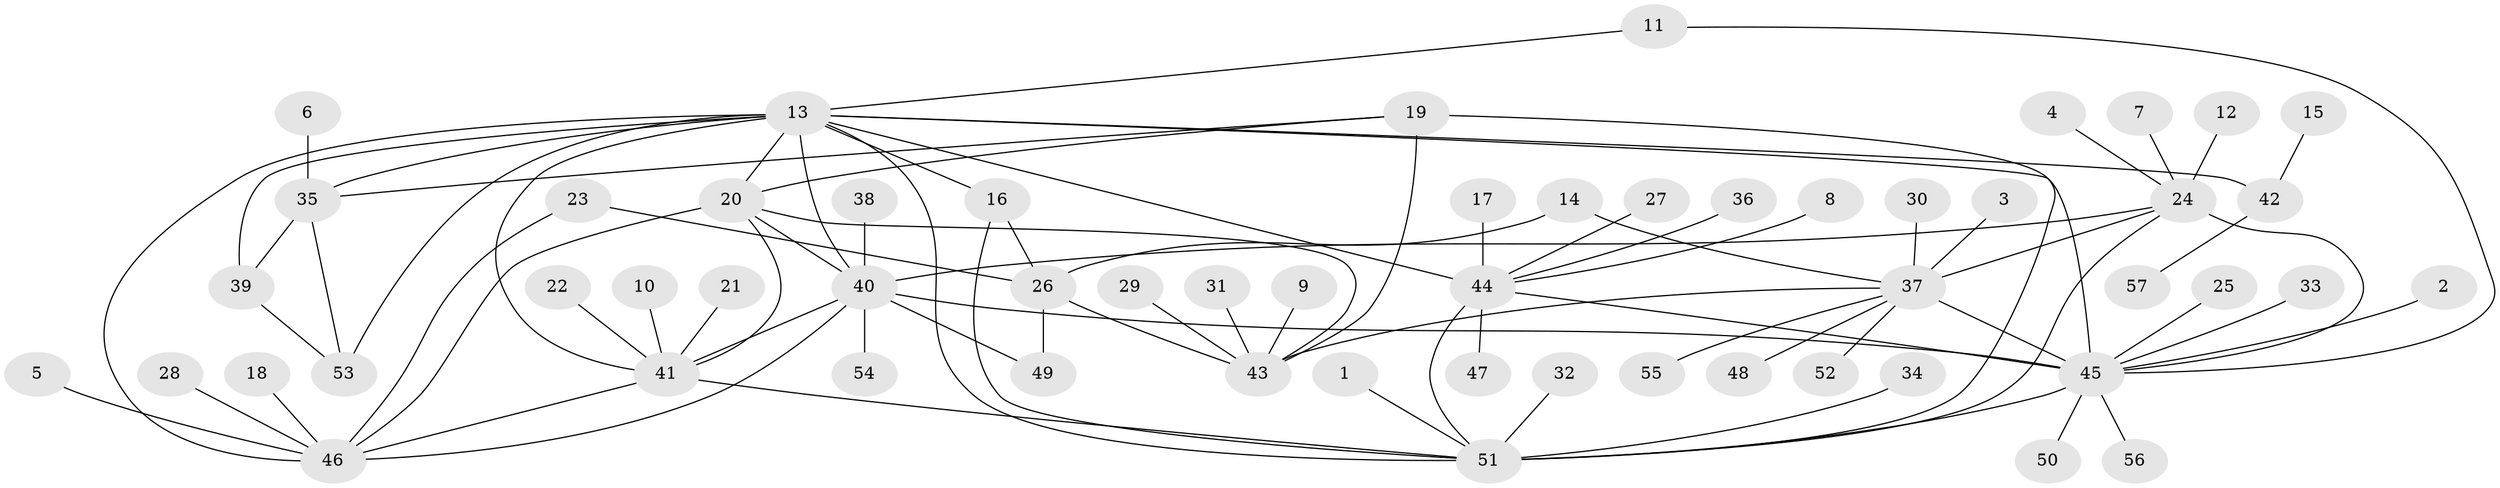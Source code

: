 // original degree distribution, {6: 0.06140350877192982, 8: 0.008771929824561403, 11: 0.03508771929824561, 5: 0.043859649122807015, 9: 0.008771929824561403, 7: 0.043859649122807015, 4: 0.017543859649122806, 12: 0.008771929824561403, 16: 0.008771929824561403, 10: 0.008771929824561403, 1: 0.5350877192982456, 3: 0.03508771929824561, 2: 0.18421052631578946}
// Generated by graph-tools (version 1.1) at 2025/26/03/09/25 03:26:42]
// undirected, 57 vertices, 83 edges
graph export_dot {
graph [start="1"]
  node [color=gray90,style=filled];
  1;
  2;
  3;
  4;
  5;
  6;
  7;
  8;
  9;
  10;
  11;
  12;
  13;
  14;
  15;
  16;
  17;
  18;
  19;
  20;
  21;
  22;
  23;
  24;
  25;
  26;
  27;
  28;
  29;
  30;
  31;
  32;
  33;
  34;
  35;
  36;
  37;
  38;
  39;
  40;
  41;
  42;
  43;
  44;
  45;
  46;
  47;
  48;
  49;
  50;
  51;
  52;
  53;
  54;
  55;
  56;
  57;
  1 -- 51 [weight=1.0];
  2 -- 45 [weight=1.0];
  3 -- 37 [weight=1.0];
  4 -- 24 [weight=1.0];
  5 -- 46 [weight=1.0];
  6 -- 35 [weight=1.0];
  7 -- 24 [weight=1.0];
  8 -- 44 [weight=1.0];
  9 -- 43 [weight=1.0];
  10 -- 41 [weight=1.0];
  11 -- 13 [weight=1.0];
  11 -- 45 [weight=1.0];
  12 -- 24 [weight=1.0];
  13 -- 16 [weight=1.0];
  13 -- 20 [weight=1.0];
  13 -- 35 [weight=2.0];
  13 -- 39 [weight=2.0];
  13 -- 40 [weight=2.0];
  13 -- 41 [weight=1.0];
  13 -- 42 [weight=1.0];
  13 -- 44 [weight=2.0];
  13 -- 45 [weight=2.0];
  13 -- 46 [weight=1.0];
  13 -- 51 [weight=2.0];
  13 -- 53 [weight=2.0];
  14 -- 26 [weight=1.0];
  14 -- 37 [weight=1.0];
  15 -- 42 [weight=1.0];
  16 -- 26 [weight=1.0];
  16 -- 51 [weight=1.0];
  17 -- 44 [weight=1.0];
  18 -- 46 [weight=1.0];
  19 -- 20 [weight=2.0];
  19 -- 35 [weight=2.0];
  19 -- 43 [weight=4.0];
  19 -- 51 [weight=1.0];
  20 -- 40 [weight=1.0];
  20 -- 41 [weight=1.0];
  20 -- 43 [weight=2.0];
  20 -- 46 [weight=1.0];
  21 -- 41 [weight=1.0];
  22 -- 41 [weight=1.0];
  23 -- 26 [weight=1.0];
  23 -- 46 [weight=1.0];
  24 -- 37 [weight=1.0];
  24 -- 40 [weight=1.0];
  24 -- 45 [weight=3.0];
  24 -- 51 [weight=1.0];
  25 -- 45 [weight=1.0];
  26 -- 43 [weight=1.0];
  26 -- 49 [weight=1.0];
  27 -- 44 [weight=1.0];
  28 -- 46 [weight=1.0];
  29 -- 43 [weight=1.0];
  30 -- 37 [weight=1.0];
  31 -- 43 [weight=1.0];
  32 -- 51 [weight=1.0];
  33 -- 45 [weight=1.0];
  34 -- 51 [weight=1.0];
  35 -- 39 [weight=1.0];
  35 -- 53 [weight=1.0];
  36 -- 44 [weight=1.0];
  37 -- 43 [weight=1.0];
  37 -- 45 [weight=3.0];
  37 -- 48 [weight=1.0];
  37 -- 52 [weight=1.0];
  37 -- 55 [weight=1.0];
  38 -- 40 [weight=1.0];
  39 -- 53 [weight=1.0];
  40 -- 41 [weight=1.0];
  40 -- 45 [weight=1.0];
  40 -- 46 [weight=1.0];
  40 -- 49 [weight=1.0];
  40 -- 54 [weight=1.0];
  41 -- 46 [weight=1.0];
  41 -- 51 [weight=1.0];
  42 -- 57 [weight=1.0];
  44 -- 45 [weight=2.0];
  44 -- 47 [weight=1.0];
  44 -- 51 [weight=2.0];
  45 -- 50 [weight=1.0];
  45 -- 51 [weight=3.0];
  45 -- 56 [weight=1.0];
}
